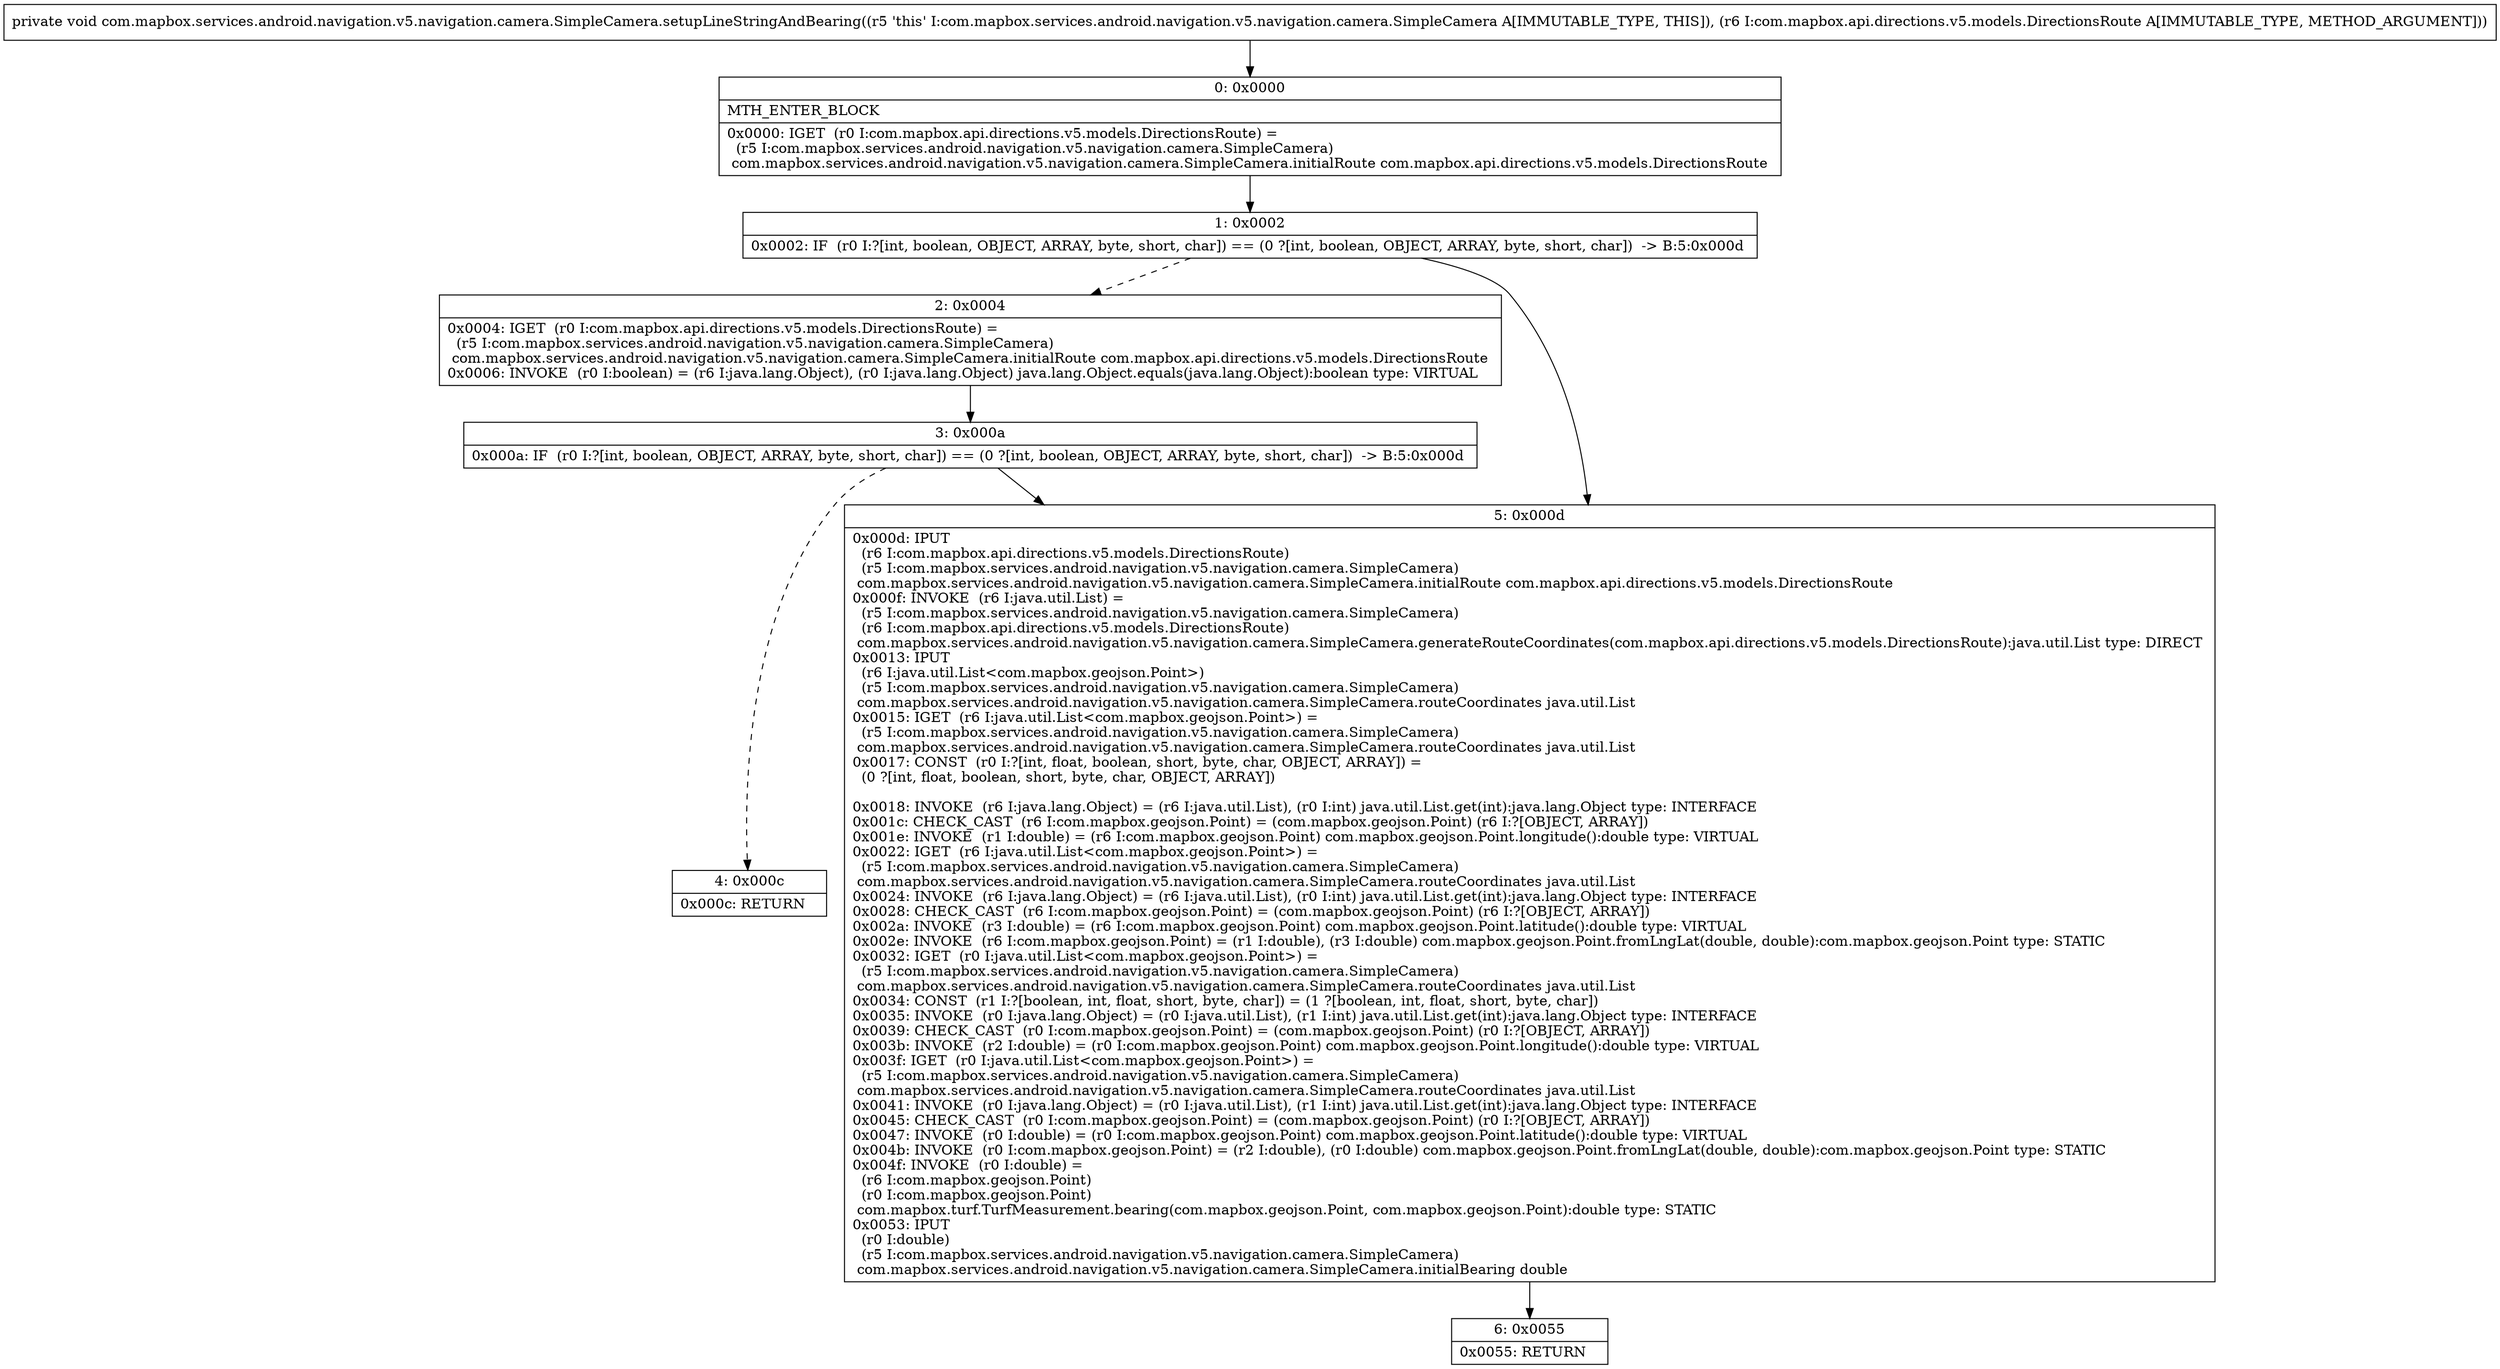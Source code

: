 digraph "CFG forcom.mapbox.services.android.navigation.v5.navigation.camera.SimpleCamera.setupLineStringAndBearing(Lcom\/mapbox\/api\/directions\/v5\/models\/DirectionsRoute;)V" {
Node_0 [shape=record,label="{0\:\ 0x0000|MTH_ENTER_BLOCK\l|0x0000: IGET  (r0 I:com.mapbox.api.directions.v5.models.DirectionsRoute) = \l  (r5 I:com.mapbox.services.android.navigation.v5.navigation.camera.SimpleCamera)\l com.mapbox.services.android.navigation.v5.navigation.camera.SimpleCamera.initialRoute com.mapbox.api.directions.v5.models.DirectionsRoute \l}"];
Node_1 [shape=record,label="{1\:\ 0x0002|0x0002: IF  (r0 I:?[int, boolean, OBJECT, ARRAY, byte, short, char]) == (0 ?[int, boolean, OBJECT, ARRAY, byte, short, char])  \-\> B:5:0x000d \l}"];
Node_2 [shape=record,label="{2\:\ 0x0004|0x0004: IGET  (r0 I:com.mapbox.api.directions.v5.models.DirectionsRoute) = \l  (r5 I:com.mapbox.services.android.navigation.v5.navigation.camera.SimpleCamera)\l com.mapbox.services.android.navigation.v5.navigation.camera.SimpleCamera.initialRoute com.mapbox.api.directions.v5.models.DirectionsRoute \l0x0006: INVOKE  (r0 I:boolean) = (r6 I:java.lang.Object), (r0 I:java.lang.Object) java.lang.Object.equals(java.lang.Object):boolean type: VIRTUAL \l}"];
Node_3 [shape=record,label="{3\:\ 0x000a|0x000a: IF  (r0 I:?[int, boolean, OBJECT, ARRAY, byte, short, char]) == (0 ?[int, boolean, OBJECT, ARRAY, byte, short, char])  \-\> B:5:0x000d \l}"];
Node_4 [shape=record,label="{4\:\ 0x000c|0x000c: RETURN   \l}"];
Node_5 [shape=record,label="{5\:\ 0x000d|0x000d: IPUT  \l  (r6 I:com.mapbox.api.directions.v5.models.DirectionsRoute)\l  (r5 I:com.mapbox.services.android.navigation.v5.navigation.camera.SimpleCamera)\l com.mapbox.services.android.navigation.v5.navigation.camera.SimpleCamera.initialRoute com.mapbox.api.directions.v5.models.DirectionsRoute \l0x000f: INVOKE  (r6 I:java.util.List) = \l  (r5 I:com.mapbox.services.android.navigation.v5.navigation.camera.SimpleCamera)\l  (r6 I:com.mapbox.api.directions.v5.models.DirectionsRoute)\l com.mapbox.services.android.navigation.v5.navigation.camera.SimpleCamera.generateRouteCoordinates(com.mapbox.api.directions.v5.models.DirectionsRoute):java.util.List type: DIRECT \l0x0013: IPUT  \l  (r6 I:java.util.List\<com.mapbox.geojson.Point\>)\l  (r5 I:com.mapbox.services.android.navigation.v5.navigation.camera.SimpleCamera)\l com.mapbox.services.android.navigation.v5.navigation.camera.SimpleCamera.routeCoordinates java.util.List \l0x0015: IGET  (r6 I:java.util.List\<com.mapbox.geojson.Point\>) = \l  (r5 I:com.mapbox.services.android.navigation.v5.navigation.camera.SimpleCamera)\l com.mapbox.services.android.navigation.v5.navigation.camera.SimpleCamera.routeCoordinates java.util.List \l0x0017: CONST  (r0 I:?[int, float, boolean, short, byte, char, OBJECT, ARRAY]) = \l  (0 ?[int, float, boolean, short, byte, char, OBJECT, ARRAY])\l \l0x0018: INVOKE  (r6 I:java.lang.Object) = (r6 I:java.util.List), (r0 I:int) java.util.List.get(int):java.lang.Object type: INTERFACE \l0x001c: CHECK_CAST  (r6 I:com.mapbox.geojson.Point) = (com.mapbox.geojson.Point) (r6 I:?[OBJECT, ARRAY]) \l0x001e: INVOKE  (r1 I:double) = (r6 I:com.mapbox.geojson.Point) com.mapbox.geojson.Point.longitude():double type: VIRTUAL \l0x0022: IGET  (r6 I:java.util.List\<com.mapbox.geojson.Point\>) = \l  (r5 I:com.mapbox.services.android.navigation.v5.navigation.camera.SimpleCamera)\l com.mapbox.services.android.navigation.v5.navigation.camera.SimpleCamera.routeCoordinates java.util.List \l0x0024: INVOKE  (r6 I:java.lang.Object) = (r6 I:java.util.List), (r0 I:int) java.util.List.get(int):java.lang.Object type: INTERFACE \l0x0028: CHECK_CAST  (r6 I:com.mapbox.geojson.Point) = (com.mapbox.geojson.Point) (r6 I:?[OBJECT, ARRAY]) \l0x002a: INVOKE  (r3 I:double) = (r6 I:com.mapbox.geojson.Point) com.mapbox.geojson.Point.latitude():double type: VIRTUAL \l0x002e: INVOKE  (r6 I:com.mapbox.geojson.Point) = (r1 I:double), (r3 I:double) com.mapbox.geojson.Point.fromLngLat(double, double):com.mapbox.geojson.Point type: STATIC \l0x0032: IGET  (r0 I:java.util.List\<com.mapbox.geojson.Point\>) = \l  (r5 I:com.mapbox.services.android.navigation.v5.navigation.camera.SimpleCamera)\l com.mapbox.services.android.navigation.v5.navigation.camera.SimpleCamera.routeCoordinates java.util.List \l0x0034: CONST  (r1 I:?[boolean, int, float, short, byte, char]) = (1 ?[boolean, int, float, short, byte, char]) \l0x0035: INVOKE  (r0 I:java.lang.Object) = (r0 I:java.util.List), (r1 I:int) java.util.List.get(int):java.lang.Object type: INTERFACE \l0x0039: CHECK_CAST  (r0 I:com.mapbox.geojson.Point) = (com.mapbox.geojson.Point) (r0 I:?[OBJECT, ARRAY]) \l0x003b: INVOKE  (r2 I:double) = (r0 I:com.mapbox.geojson.Point) com.mapbox.geojson.Point.longitude():double type: VIRTUAL \l0x003f: IGET  (r0 I:java.util.List\<com.mapbox.geojson.Point\>) = \l  (r5 I:com.mapbox.services.android.navigation.v5.navigation.camera.SimpleCamera)\l com.mapbox.services.android.navigation.v5.navigation.camera.SimpleCamera.routeCoordinates java.util.List \l0x0041: INVOKE  (r0 I:java.lang.Object) = (r0 I:java.util.List), (r1 I:int) java.util.List.get(int):java.lang.Object type: INTERFACE \l0x0045: CHECK_CAST  (r0 I:com.mapbox.geojson.Point) = (com.mapbox.geojson.Point) (r0 I:?[OBJECT, ARRAY]) \l0x0047: INVOKE  (r0 I:double) = (r0 I:com.mapbox.geojson.Point) com.mapbox.geojson.Point.latitude():double type: VIRTUAL \l0x004b: INVOKE  (r0 I:com.mapbox.geojson.Point) = (r2 I:double), (r0 I:double) com.mapbox.geojson.Point.fromLngLat(double, double):com.mapbox.geojson.Point type: STATIC \l0x004f: INVOKE  (r0 I:double) = \l  (r6 I:com.mapbox.geojson.Point)\l  (r0 I:com.mapbox.geojson.Point)\l com.mapbox.turf.TurfMeasurement.bearing(com.mapbox.geojson.Point, com.mapbox.geojson.Point):double type: STATIC \l0x0053: IPUT  \l  (r0 I:double)\l  (r5 I:com.mapbox.services.android.navigation.v5.navigation.camera.SimpleCamera)\l com.mapbox.services.android.navigation.v5.navigation.camera.SimpleCamera.initialBearing double \l}"];
Node_6 [shape=record,label="{6\:\ 0x0055|0x0055: RETURN   \l}"];
MethodNode[shape=record,label="{private void com.mapbox.services.android.navigation.v5.navigation.camera.SimpleCamera.setupLineStringAndBearing((r5 'this' I:com.mapbox.services.android.navigation.v5.navigation.camera.SimpleCamera A[IMMUTABLE_TYPE, THIS]), (r6 I:com.mapbox.api.directions.v5.models.DirectionsRoute A[IMMUTABLE_TYPE, METHOD_ARGUMENT])) }"];
MethodNode -> Node_0;
Node_0 -> Node_1;
Node_1 -> Node_2[style=dashed];
Node_1 -> Node_5;
Node_2 -> Node_3;
Node_3 -> Node_4[style=dashed];
Node_3 -> Node_5;
Node_5 -> Node_6;
}

